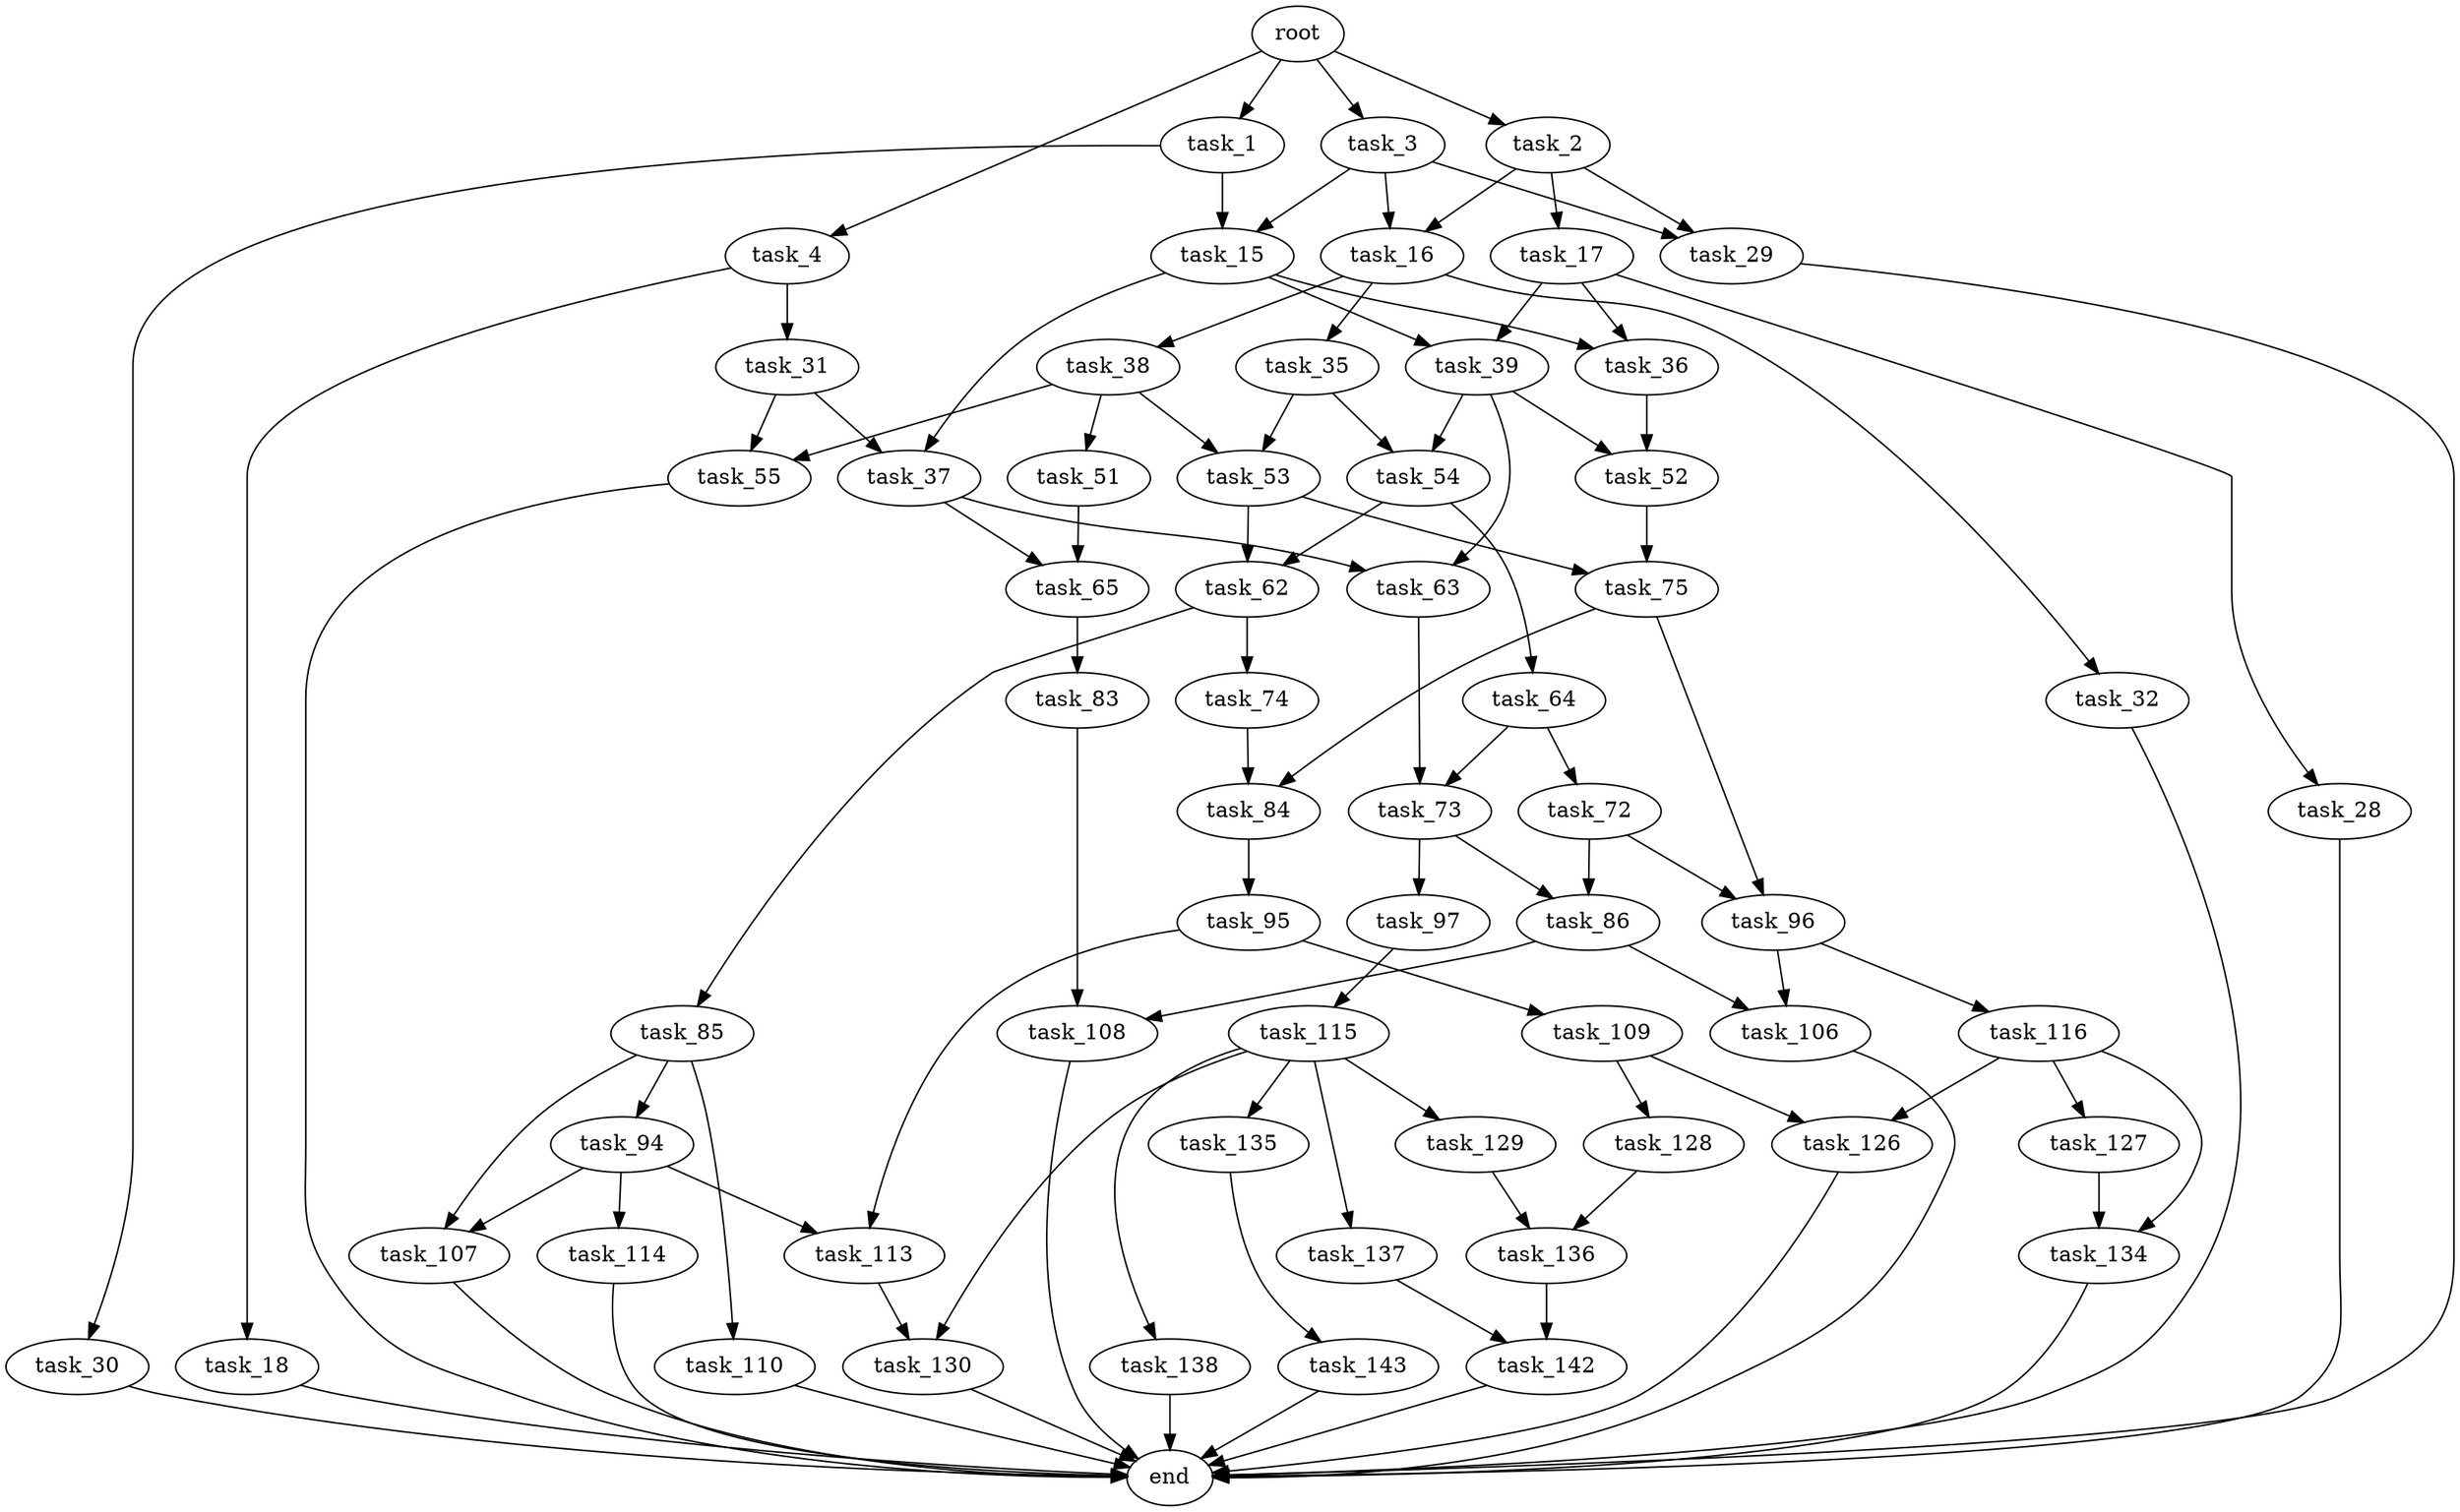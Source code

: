 digraph G {
  root [size="0.000000"];
  task_1 [size="68719476736.000000"];
  task_2 [size="868053471480.000000"];
  task_3 [size="515058459511.000000"];
  task_4 [size="28991029248.000000"];
  task_15 [size="211598164310.000000"];
  task_30 [size="48407651904.000000"];
  task_16 [size="1073741824000.000000"];
  task_17 [size="313399935703.000000"];
  task_29 [size="342149783426.000000"];
  task_18 [size="26299721816.000000"];
  task_31 [size="1931235877.000000"];
  task_36 [size="1073741824000.000000"];
  task_37 [size="178854051685.000000"];
  task_39 [size="197357787936.000000"];
  task_32 [size="39332503658.000000"];
  task_35 [size="231928233984.000000"];
  task_38 [size="70277453026.000000"];
  task_28 [size="42715092098.000000"];
  end [size="0.000000"];
  task_55 [size="316451989424.000000"];
  task_53 [size="218801650585.000000"];
  task_54 [size="174714576816.000000"];
  task_52 [size="1197756004.000000"];
  task_63 [size="134217728000.000000"];
  task_65 [size="549755813888.000000"];
  task_51 [size="36830992172.000000"];
  task_75 [size="965500129813.000000"];
  task_62 [size="40812737826.000000"];
  task_64 [size="231928233984.000000"];
  task_74 [size="9479887331.000000"];
  task_85 [size="3355398076.000000"];
  task_73 [size="15203600612.000000"];
  task_72 [size="231928233984.000000"];
  task_83 [size="1089327429598.000000"];
  task_86 [size="31804619704.000000"];
  task_96 [size="5613157666.000000"];
  task_97 [size="10993302166.000000"];
  task_84 [size="76241564378.000000"];
  task_108 [size="1052474954.000000"];
  task_95 [size="938019666178.000000"];
  task_94 [size="47303140222.000000"];
  task_107 [size="8589934592.000000"];
  task_110 [size="851296979728.000000"];
  task_106 [size="68719476736.000000"];
  task_113 [size="8589934592.000000"];
  task_114 [size="102386806476.000000"];
  task_109 [size="115725270926.000000"];
  task_116 [size="11875320959.000000"];
  task_115 [size="285573002381.000000"];
  task_126 [size="15533288665.000000"];
  task_128 [size="1083442264.000000"];
  task_130 [size="15759863130.000000"];
  task_129 [size="867902242269.000000"];
  task_135 [size="6589113052.000000"];
  task_137 [size="368293445632.000000"];
  task_138 [size="134217728000.000000"];
  task_127 [size="50863302466.000000"];
  task_134 [size="37656057444.000000"];
  task_136 [size="42027905521.000000"];
  task_143 [size="134217728000.000000"];
  task_142 [size="12329126486.000000"];

  root -> task_1 [size="1.000000"];
  root -> task_2 [size="1.000000"];
  root -> task_3 [size="1.000000"];
  root -> task_4 [size="1.000000"];
  task_1 -> task_15 [size="134217728.000000"];
  task_1 -> task_30 [size="134217728.000000"];
  task_2 -> task_16 [size="536870912.000000"];
  task_2 -> task_17 [size="536870912.000000"];
  task_2 -> task_29 [size="536870912.000000"];
  task_3 -> task_15 [size="679477248.000000"];
  task_3 -> task_16 [size="679477248.000000"];
  task_3 -> task_29 [size="679477248.000000"];
  task_4 -> task_18 [size="75497472.000000"];
  task_4 -> task_31 [size="75497472.000000"];
  task_15 -> task_36 [size="209715200.000000"];
  task_15 -> task_37 [size="209715200.000000"];
  task_15 -> task_39 [size="209715200.000000"];
  task_30 -> end [size="1.000000"];
  task_16 -> task_32 [size="838860800.000000"];
  task_16 -> task_35 [size="838860800.000000"];
  task_16 -> task_38 [size="838860800.000000"];
  task_17 -> task_28 [size="301989888.000000"];
  task_17 -> task_36 [size="301989888.000000"];
  task_17 -> task_39 [size="301989888.000000"];
  task_29 -> end [size="1.000000"];
  task_18 -> end [size="1.000000"];
  task_31 -> task_37 [size="75497472.000000"];
  task_31 -> task_55 [size="75497472.000000"];
  task_36 -> task_52 [size="838860800.000000"];
  task_37 -> task_63 [size="411041792.000000"];
  task_37 -> task_65 [size="411041792.000000"];
  task_39 -> task_52 [size="679477248.000000"];
  task_39 -> task_54 [size="679477248.000000"];
  task_39 -> task_63 [size="679477248.000000"];
  task_32 -> end [size="1.000000"];
  task_35 -> task_53 [size="301989888.000000"];
  task_35 -> task_54 [size="301989888.000000"];
  task_38 -> task_51 [size="209715200.000000"];
  task_38 -> task_53 [size="209715200.000000"];
  task_38 -> task_55 [size="209715200.000000"];
  task_28 -> end [size="1.000000"];
  task_55 -> end [size="1.000000"];
  task_53 -> task_62 [size="411041792.000000"];
  task_53 -> task_75 [size="411041792.000000"];
  task_54 -> task_62 [size="209715200.000000"];
  task_54 -> task_64 [size="209715200.000000"];
  task_52 -> task_75 [size="33554432.000000"];
  task_63 -> task_73 [size="209715200.000000"];
  task_65 -> task_83 [size="536870912.000000"];
  task_51 -> task_65 [size="838860800.000000"];
  task_75 -> task_84 [size="679477248.000000"];
  task_75 -> task_96 [size="679477248.000000"];
  task_62 -> task_74 [size="679477248.000000"];
  task_62 -> task_85 [size="679477248.000000"];
  task_64 -> task_72 [size="301989888.000000"];
  task_64 -> task_73 [size="301989888.000000"];
  task_74 -> task_84 [size="679477248.000000"];
  task_85 -> task_94 [size="75497472.000000"];
  task_85 -> task_107 [size="75497472.000000"];
  task_85 -> task_110 [size="75497472.000000"];
  task_73 -> task_86 [size="536870912.000000"];
  task_73 -> task_97 [size="536870912.000000"];
  task_72 -> task_86 [size="301989888.000000"];
  task_72 -> task_96 [size="301989888.000000"];
  task_83 -> task_108 [size="679477248.000000"];
  task_86 -> task_106 [size="536870912.000000"];
  task_86 -> task_108 [size="536870912.000000"];
  task_96 -> task_106 [size="536870912.000000"];
  task_96 -> task_116 [size="536870912.000000"];
  task_97 -> task_115 [size="301989888.000000"];
  task_84 -> task_95 [size="301989888.000000"];
  task_108 -> end [size="1.000000"];
  task_95 -> task_109 [size="679477248.000000"];
  task_95 -> task_113 [size="679477248.000000"];
  task_94 -> task_107 [size="838860800.000000"];
  task_94 -> task_113 [size="838860800.000000"];
  task_94 -> task_114 [size="838860800.000000"];
  task_107 -> end [size="1.000000"];
  task_110 -> end [size="1.000000"];
  task_106 -> end [size="1.000000"];
  task_113 -> task_130 [size="33554432.000000"];
  task_114 -> end [size="1.000000"];
  task_109 -> task_126 [size="301989888.000000"];
  task_109 -> task_128 [size="301989888.000000"];
  task_116 -> task_126 [size="838860800.000000"];
  task_116 -> task_127 [size="838860800.000000"];
  task_116 -> task_134 [size="838860800.000000"];
  task_115 -> task_129 [size="679477248.000000"];
  task_115 -> task_130 [size="679477248.000000"];
  task_115 -> task_135 [size="679477248.000000"];
  task_115 -> task_137 [size="679477248.000000"];
  task_115 -> task_138 [size="679477248.000000"];
  task_126 -> end [size="1.000000"];
  task_128 -> task_136 [size="33554432.000000"];
  task_130 -> end [size="1.000000"];
  task_129 -> task_136 [size="679477248.000000"];
  task_135 -> task_143 [size="134217728.000000"];
  task_137 -> task_142 [size="411041792.000000"];
  task_138 -> end [size="1.000000"];
  task_127 -> task_134 [size="838860800.000000"];
  task_134 -> end [size="1.000000"];
  task_136 -> task_142 [size="33554432.000000"];
  task_143 -> end [size="1.000000"];
  task_142 -> end [size="1.000000"];
}

